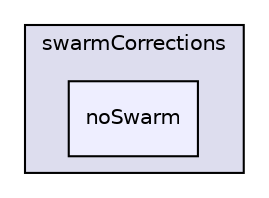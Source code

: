 digraph "applications/solvers/multiphase/twoPhaseEulerFoam/interfacialModels/swarmCorrections/noSwarm" {
  bgcolor=transparent;
  compound=true
  node [ fontsize="10", fontname="Helvetica"];
  edge [ labelfontsize="10", labelfontname="Helvetica"];
  subgraph clusterdir_7250cc01f0e1754edfd2e7db56583832 {
    graph [ bgcolor="#ddddee", pencolor="black", label="swarmCorrections" fontname="Helvetica", fontsize="10", URL="dir_7250cc01f0e1754edfd2e7db56583832.html"]
  dir_93b70cd04d8e1488078bbfda6b15c2b8 [shape=box, label="noSwarm", style="filled", fillcolor="#eeeeff", pencolor="black", URL="dir_93b70cd04d8e1488078bbfda6b15c2b8.html"];
  }
}
